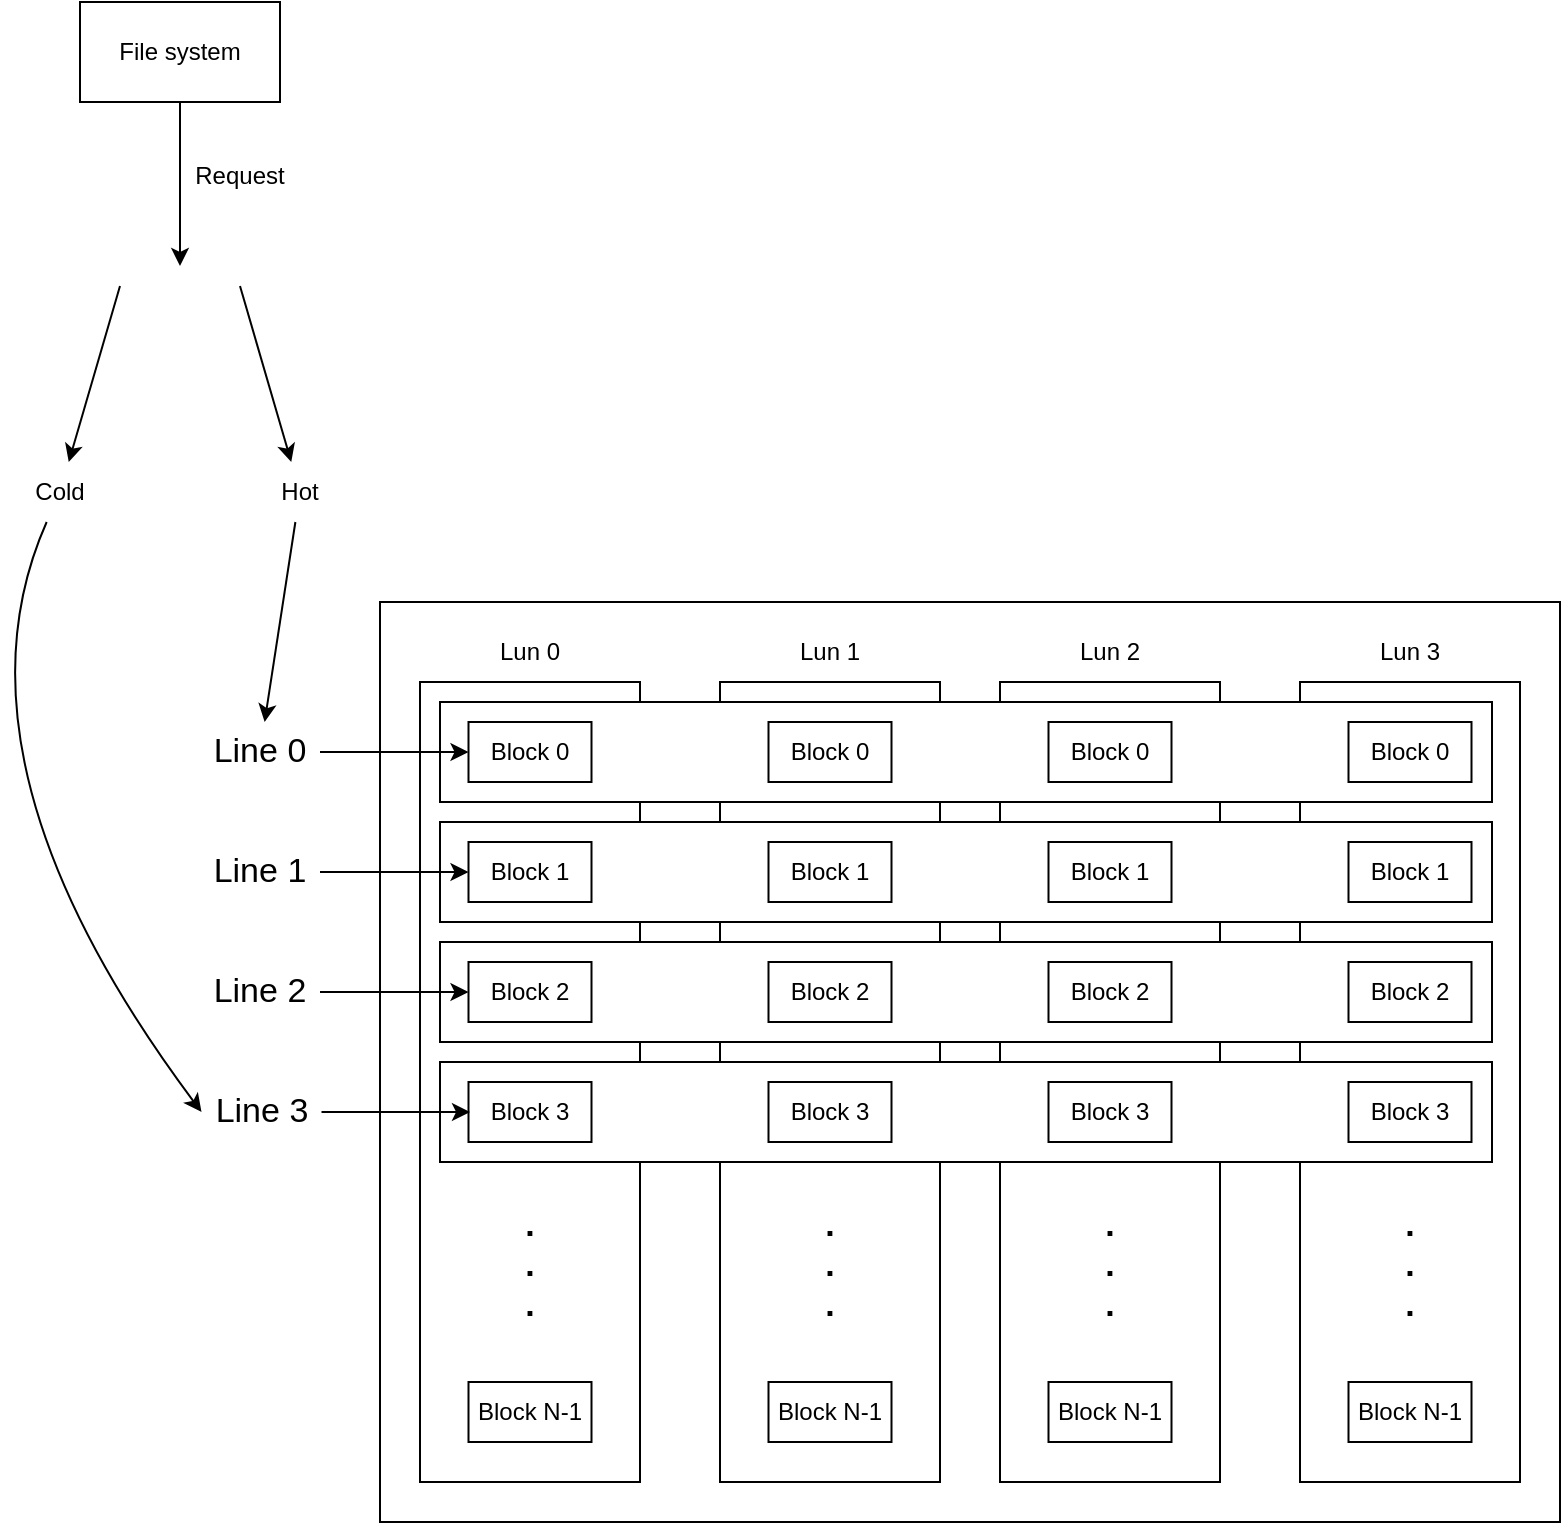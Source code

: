 <mxfile version="20.3.0" type="device"><diagram id="6xlmp0aPl81X3vrDSnJB" name="第1頁"><mxGraphModel dx="1422" dy="865" grid="1" gridSize="10" guides="1" tooltips="1" connect="1" arrows="1" fold="1" page="1" pageScale="1" pageWidth="1169" pageHeight="827" math="0" shadow="0"><root><mxCell id="0"/><mxCell id="1" parent="0"/><mxCell id="GDFqVq4xuxc_2yirHEhU-1" value="" style="rounded=0;whiteSpace=wrap;html=1;" parent="1" vertex="1"><mxGeometry x="330" y="310" width="590" height="460" as="geometry"/></mxCell><mxCell id="GDFqVq4xuxc_2yirHEhU-2" value="&lt;b style=&quot;font-size: 17px;&quot;&gt;&lt;br&gt;&lt;br&gt;&lt;br&gt;&lt;br&gt;&lt;br&gt;&lt;br&gt;&lt;br&gt;&lt;br&gt;&lt;br&gt;.&lt;br&gt;.&lt;br&gt;.&lt;/b&gt;" style="rounded=0;whiteSpace=wrap;html=1;" parent="1" vertex="1"><mxGeometry x="350" y="350" width="110" height="400" as="geometry"/></mxCell><mxCell id="GDFqVq4xuxc_2yirHEhU-3" value="Lun 0" style="text;html=1;strokeColor=none;fillColor=none;align=center;verticalAlign=middle;whiteSpace=wrap;rounded=0;" parent="1" vertex="1"><mxGeometry x="375" y="320" width="60" height="30" as="geometry"/></mxCell><mxCell id="GDFqVq4xuxc_2yirHEhU-4" value="Block N-1" style="rounded=0;whiteSpace=wrap;html=1;" parent="1" vertex="1"><mxGeometry x="374.25" y="700" width="61.5" height="30" as="geometry"/></mxCell><mxCell id="GDFqVq4xuxc_2yirHEhU-5" value="&lt;b style=&quot;font-size: 17px;&quot;&gt;&lt;br&gt;&lt;br&gt;&lt;br&gt;&lt;br&gt;&lt;br&gt;&lt;br&gt;&lt;br&gt;&lt;br&gt;&lt;br&gt;.&lt;br&gt;.&lt;br&gt;.&lt;/b&gt;" style="rounded=0;whiteSpace=wrap;html=1;" parent="1" vertex="1"><mxGeometry x="500" y="350" width="110" height="400" as="geometry"/></mxCell><mxCell id="GDFqVq4xuxc_2yirHEhU-6" value="Lun 1" style="text;html=1;strokeColor=none;fillColor=none;align=center;verticalAlign=middle;whiteSpace=wrap;rounded=0;" parent="1" vertex="1"><mxGeometry x="525" y="320" width="60" height="30" as="geometry"/></mxCell><mxCell id="GDFqVq4xuxc_2yirHEhU-7" value="Block N-1" style="rounded=0;whiteSpace=wrap;html=1;" parent="1" vertex="1"><mxGeometry x="524.25" y="700" width="61.5" height="30" as="geometry"/></mxCell><mxCell id="GDFqVq4xuxc_2yirHEhU-8" value="&lt;b style=&quot;font-size: 17px;&quot;&gt;&lt;br&gt;&lt;br&gt;&lt;br&gt;&lt;br&gt;&lt;br&gt;&lt;br&gt;&lt;br&gt;&lt;br&gt;&lt;br&gt;.&lt;br&gt;.&lt;br&gt;.&lt;/b&gt;" style="rounded=0;whiteSpace=wrap;html=1;" parent="1" vertex="1"><mxGeometry x="640" y="350" width="110" height="400" as="geometry"/></mxCell><mxCell id="GDFqVq4xuxc_2yirHEhU-9" value="Lun 2" style="text;html=1;strokeColor=none;fillColor=none;align=center;verticalAlign=middle;whiteSpace=wrap;rounded=0;" parent="1" vertex="1"><mxGeometry x="665" y="320" width="60" height="30" as="geometry"/></mxCell><mxCell id="GDFqVq4xuxc_2yirHEhU-10" value="Block N-1" style="rounded=0;whiteSpace=wrap;html=1;" parent="1" vertex="1"><mxGeometry x="664.25" y="700" width="61.5" height="30" as="geometry"/></mxCell><mxCell id="GDFqVq4xuxc_2yirHEhU-11" value="&lt;b style=&quot;font-size: 17px;&quot;&gt;&lt;br&gt;&lt;br&gt;&lt;br&gt;&lt;br&gt;&lt;br&gt;&lt;br&gt;&lt;br&gt;&lt;br&gt;&lt;br&gt;.&lt;br&gt;.&lt;br&gt;.&lt;/b&gt;" style="rounded=0;whiteSpace=wrap;html=1;" parent="1" vertex="1"><mxGeometry x="790" y="350" width="110" height="400" as="geometry"/></mxCell><mxCell id="GDFqVq4xuxc_2yirHEhU-12" value="Lun 3" style="text;html=1;strokeColor=none;fillColor=none;align=center;verticalAlign=middle;whiteSpace=wrap;rounded=0;" parent="1" vertex="1"><mxGeometry x="815" y="320" width="60" height="30" as="geometry"/></mxCell><mxCell id="GDFqVq4xuxc_2yirHEhU-13" value="Block N-1" style="rounded=0;whiteSpace=wrap;html=1;" parent="1" vertex="1"><mxGeometry x="814.25" y="700" width="61.5" height="30" as="geometry"/></mxCell><mxCell id="GDFqVq4xuxc_2yirHEhU-14" value="" style="rounded=0;whiteSpace=wrap;html=1;fontSize=17;" parent="1" vertex="1"><mxGeometry x="360" y="360" width="526" height="50" as="geometry"/></mxCell><mxCell id="GDFqVq4xuxc_2yirHEhU-15" value="Block 0" style="rounded=0;whiteSpace=wrap;html=1;" parent="1" vertex="1"><mxGeometry x="814.25" y="370" width="61.5" height="30" as="geometry"/></mxCell><mxCell id="GDFqVq4xuxc_2yirHEhU-16" value="Block 0" style="rounded=0;whiteSpace=wrap;html=1;" parent="1" vertex="1"><mxGeometry x="374.25" y="370" width="61.5" height="30" as="geometry"/></mxCell><mxCell id="GDFqVq4xuxc_2yirHEhU-17" value="Block 0" style="rounded=0;whiteSpace=wrap;html=1;" parent="1" vertex="1"><mxGeometry x="524.25" y="370" width="61.5" height="30" as="geometry"/></mxCell><mxCell id="GDFqVq4xuxc_2yirHEhU-18" value="Block 0" style="rounded=0;whiteSpace=wrap;html=1;" parent="1" vertex="1"><mxGeometry x="664.25" y="370" width="61.5" height="30" as="geometry"/></mxCell><mxCell id="GDFqVq4xuxc_2yirHEhU-19" value="Line 0" style="text;html=1;strokeColor=none;fillColor=none;align=center;verticalAlign=middle;whiteSpace=wrap;rounded=0;fontSize=17;" parent="1" vertex="1"><mxGeometry x="240" y="370" width="60" height="30" as="geometry"/></mxCell><mxCell id="GDFqVq4xuxc_2yirHEhU-20" value="" style="endArrow=classic;html=1;rounded=0;fontSize=17;" parent="1" source="GDFqVq4xuxc_2yirHEhU-19" target="GDFqVq4xuxc_2yirHEhU-16" edge="1"><mxGeometry width="50" height="50" relative="1" as="geometry"><mxPoint x="640" y="370" as="sourcePoint"/><mxPoint x="690" y="320" as="targetPoint"/></mxGeometry></mxCell><mxCell id="GDFqVq4xuxc_2yirHEhU-21" value="" style="rounded=0;whiteSpace=wrap;html=1;fontSize=17;" parent="1" vertex="1"><mxGeometry x="360" y="420" width="526" height="50" as="geometry"/></mxCell><mxCell id="GDFqVq4xuxc_2yirHEhU-22" value="Block 1" style="rounded=0;whiteSpace=wrap;html=1;" parent="1" vertex="1"><mxGeometry x="374.25" y="430" width="61.5" height="30" as="geometry"/></mxCell><mxCell id="GDFqVq4xuxc_2yirHEhU-23" value="Block 1" style="rounded=0;whiteSpace=wrap;html=1;" parent="1" vertex="1"><mxGeometry x="524.25" y="430" width="61.5" height="30" as="geometry"/></mxCell><mxCell id="GDFqVq4xuxc_2yirHEhU-24" value="Block 1" style="rounded=0;whiteSpace=wrap;html=1;" parent="1" vertex="1"><mxGeometry x="664.25" y="430" width="61.5" height="30" as="geometry"/></mxCell><mxCell id="GDFqVq4xuxc_2yirHEhU-25" value="Block 1" style="rounded=0;whiteSpace=wrap;html=1;" parent="1" vertex="1"><mxGeometry x="814.25" y="430" width="61.5" height="30" as="geometry"/></mxCell><mxCell id="GDFqVq4xuxc_2yirHEhU-26" value="" style="rounded=0;whiteSpace=wrap;html=1;fontSize=17;" parent="1" vertex="1"><mxGeometry x="360" y="480" width="526" height="50" as="geometry"/></mxCell><mxCell id="GDFqVq4xuxc_2yirHEhU-27" value="Block 2" style="rounded=0;whiteSpace=wrap;html=1;" parent="1" vertex="1"><mxGeometry x="374.25" y="490" width="61.5" height="30" as="geometry"/></mxCell><mxCell id="GDFqVq4xuxc_2yirHEhU-28" value="Block 2" style="rounded=0;whiteSpace=wrap;html=1;" parent="1" vertex="1"><mxGeometry x="524.25" y="490" width="61.5" height="30" as="geometry"/></mxCell><mxCell id="GDFqVq4xuxc_2yirHEhU-29" value="Block 2" style="rounded=0;whiteSpace=wrap;html=1;" parent="1" vertex="1"><mxGeometry x="664.25" y="490" width="61.5" height="30" as="geometry"/></mxCell><mxCell id="GDFqVq4xuxc_2yirHEhU-30" value="Block 2" style="rounded=0;whiteSpace=wrap;html=1;" parent="1" vertex="1"><mxGeometry x="814.25" y="490" width="61.5" height="30" as="geometry"/></mxCell><mxCell id="GDFqVq4xuxc_2yirHEhU-31" value="" style="rounded=0;whiteSpace=wrap;html=1;fontSize=17;" parent="1" vertex="1"><mxGeometry x="360" y="540" width="526" height="50" as="geometry"/></mxCell><mxCell id="GDFqVq4xuxc_2yirHEhU-32" value="Block 3" style="rounded=0;whiteSpace=wrap;html=1;" parent="1" vertex="1"><mxGeometry x="374.25" y="550" width="61.5" height="30" as="geometry"/></mxCell><mxCell id="GDFqVq4xuxc_2yirHEhU-33" value="Block 3" style="rounded=0;whiteSpace=wrap;html=1;" parent="1" vertex="1"><mxGeometry x="524.25" y="550" width="61.5" height="30" as="geometry"/></mxCell><mxCell id="GDFqVq4xuxc_2yirHEhU-34" value="Block 3" style="rounded=0;whiteSpace=wrap;html=1;" parent="1" vertex="1"><mxGeometry x="664.25" y="550" width="61.5" height="30" as="geometry"/></mxCell><mxCell id="GDFqVq4xuxc_2yirHEhU-35" value="Block 3" style="rounded=0;whiteSpace=wrap;html=1;" parent="1" vertex="1"><mxGeometry x="814.25" y="550" width="61.5" height="30" as="geometry"/></mxCell><mxCell id="GDFqVq4xuxc_2yirHEhU-36" value="Line 1" style="text;html=1;strokeColor=none;fillColor=none;align=center;verticalAlign=middle;whiteSpace=wrap;rounded=0;fontSize=17;" parent="1" vertex="1"><mxGeometry x="240" y="430" width="60" height="30" as="geometry"/></mxCell><mxCell id="GDFqVq4xuxc_2yirHEhU-37" value="" style="endArrow=classic;html=1;rounded=0;fontSize=17;" parent="1" source="GDFqVq4xuxc_2yirHEhU-36" edge="1"><mxGeometry width="50" height="50" relative="1" as="geometry"><mxPoint x="640" y="430" as="sourcePoint"/><mxPoint x="374.25" y="445" as="targetPoint"/></mxGeometry></mxCell><mxCell id="GDFqVq4xuxc_2yirHEhU-38" value="Line 2" style="text;html=1;strokeColor=none;fillColor=none;align=center;verticalAlign=middle;whiteSpace=wrap;rounded=0;fontSize=17;" parent="1" vertex="1"><mxGeometry x="240" y="490" width="60" height="30" as="geometry"/></mxCell><mxCell id="GDFqVq4xuxc_2yirHEhU-39" value="" style="endArrow=classic;html=1;rounded=0;fontSize=17;" parent="1" source="GDFqVq4xuxc_2yirHEhU-38" edge="1"><mxGeometry width="50" height="50" relative="1" as="geometry"><mxPoint x="640" y="490" as="sourcePoint"/><mxPoint x="374.25" y="505" as="targetPoint"/></mxGeometry></mxCell><mxCell id="GDFqVq4xuxc_2yirHEhU-40" value="Line 3" style="text;html=1;strokeColor=none;fillColor=none;align=center;verticalAlign=middle;whiteSpace=wrap;rounded=0;fontSize=17;" parent="1" vertex="1"><mxGeometry x="240.75" y="550" width="60" height="30" as="geometry"/></mxCell><mxCell id="GDFqVq4xuxc_2yirHEhU-41" value="" style="endArrow=classic;html=1;rounded=0;fontSize=17;" parent="1" source="GDFqVq4xuxc_2yirHEhU-40" edge="1"><mxGeometry width="50" height="50" relative="1" as="geometry"><mxPoint x="640.75" y="550" as="sourcePoint"/><mxPoint x="375" y="565" as="targetPoint"/></mxGeometry></mxCell><mxCell id="GDFqVq4xuxc_2yirHEhU-43" value="File system" style="rounded=0;whiteSpace=wrap;html=1;" parent="1" vertex="1"><mxGeometry x="180" y="10" width="100" height="50" as="geometry"/></mxCell><mxCell id="GDFqVq4xuxc_2yirHEhU-44" value="" style="endArrow=classic;html=1;rounded=0;" parent="1" edge="1" target="GDFqVq4xuxc_2yirHEhU-47"><mxGeometry width="50" height="50" relative="1" as="geometry"><mxPoint x="200" y="152" as="sourcePoint"/><mxPoint x="182.857" y="242" as="targetPoint"/></mxGeometry></mxCell><mxCell id="GDFqVq4xuxc_2yirHEhU-45" value="" style="endArrow=classic;html=1;rounded=0;exitX=0.5;exitY=1;exitDx=0;exitDy=0;" parent="1" source="GDFqVq4xuxc_2yirHEhU-43" edge="1"><mxGeometry width="50" height="50" relative="1" as="geometry"><mxPoint x="460" y="30" as="sourcePoint"/><mxPoint x="230" y="142" as="targetPoint"/></mxGeometry></mxCell><mxCell id="GDFqVq4xuxc_2yirHEhU-46" value="Request" style="text;html=1;strokeColor=none;fillColor=none;align=center;verticalAlign=middle;whiteSpace=wrap;rounded=0;" parent="1" vertex="1"><mxGeometry x="230" y="82" width="60" height="30" as="geometry"/></mxCell><mxCell id="GDFqVq4xuxc_2yirHEhU-47" value="Cold" style="text;html=1;strokeColor=none;fillColor=none;align=center;verticalAlign=middle;whiteSpace=wrap;rounded=0;" parent="1" vertex="1"><mxGeometry x="140" y="240" width="60" height="30" as="geometry"/></mxCell><mxCell id="GDFqVq4xuxc_2yirHEhU-48" value="Hot" style="text;html=1;strokeColor=none;fillColor=none;align=center;verticalAlign=middle;whiteSpace=wrap;rounded=0;" parent="1" vertex="1"><mxGeometry x="260" y="240" width="60" height="30" as="geometry"/></mxCell><mxCell id="GDFqVq4xuxc_2yirHEhU-49" value="" style="endArrow=classic;html=1;rounded=0;" parent="1" edge="1" target="GDFqVq4xuxc_2yirHEhU-48"><mxGeometry width="50" height="50" relative="1" as="geometry"><mxPoint x="260" y="152" as="sourcePoint"/><mxPoint x="285.714" y="242" as="targetPoint"/></mxGeometry></mxCell><mxCell id="II67t0rcVtXVuc6VjU89-2" value="" style="curved=1;endArrow=classic;html=1;rounded=0;" edge="1" parent="1" source="GDFqVq4xuxc_2yirHEhU-48" target="GDFqVq4xuxc_2yirHEhU-19"><mxGeometry width="50" height="50" relative="1" as="geometry"><mxPoint x="370" y="370" as="sourcePoint"/><mxPoint x="420" y="320" as="targetPoint"/><Array as="points"/></mxGeometry></mxCell><mxCell id="II67t0rcVtXVuc6VjU89-5" value="" style="curved=1;endArrow=classic;html=1;rounded=0;entryX=0;entryY=0.5;entryDx=0;entryDy=0;" edge="1" parent="1" source="GDFqVq4xuxc_2yirHEhU-47" target="GDFqVq4xuxc_2yirHEhU-40"><mxGeometry width="50" height="50" relative="1" as="geometry"><mxPoint x="290" y="280" as="sourcePoint"/><mxPoint x="271.818" y="380" as="targetPoint"/><Array as="points"><mxPoint x="110" y="390"/></Array></mxGeometry></mxCell></root></mxGraphModel></diagram></mxfile>